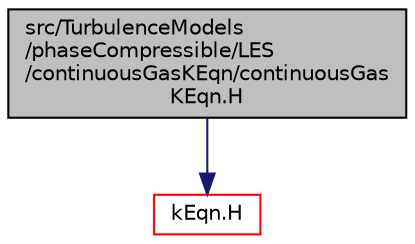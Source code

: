 digraph "src/TurbulenceModels/phaseCompressible/LES/continuousGasKEqn/continuousGasKEqn.H"
{
  bgcolor="transparent";
  edge [fontname="Helvetica",fontsize="10",labelfontname="Helvetica",labelfontsize="10"];
  node [fontname="Helvetica",fontsize="10",shape=record];
  Node1 [label="src/TurbulenceModels\l/phaseCompressible/LES\l/continuousGasKEqn/continuousGas\lKEqn.H",height=0.2,width=0.4,color="black", fillcolor="grey75", style="filled", fontcolor="black"];
  Node1 -> Node2 [color="midnightblue",fontsize="10",style="solid",fontname="Helvetica"];
  Node2 [label="kEqn.H",height=0.2,width=0.4,color="red",URL="$a10632.html"];
}
